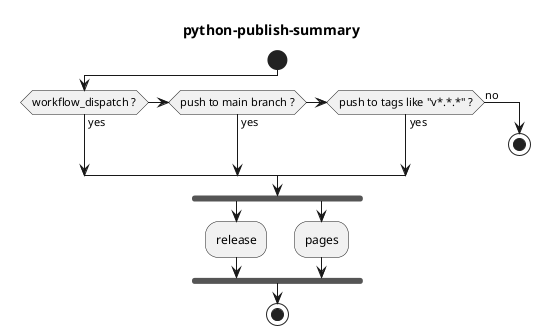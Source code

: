 @startuml

title python-publish-summary

start 

if (workflow_dispatch ?) then (yes)
elseif (push to main branch ?) then (yes)
elseif (push to tags like "v*.*.*" ?) then (yes)
else (no)
  stop
endif

fork
  :release;
fork again
  :pages;
end fork
stop

@enduml
